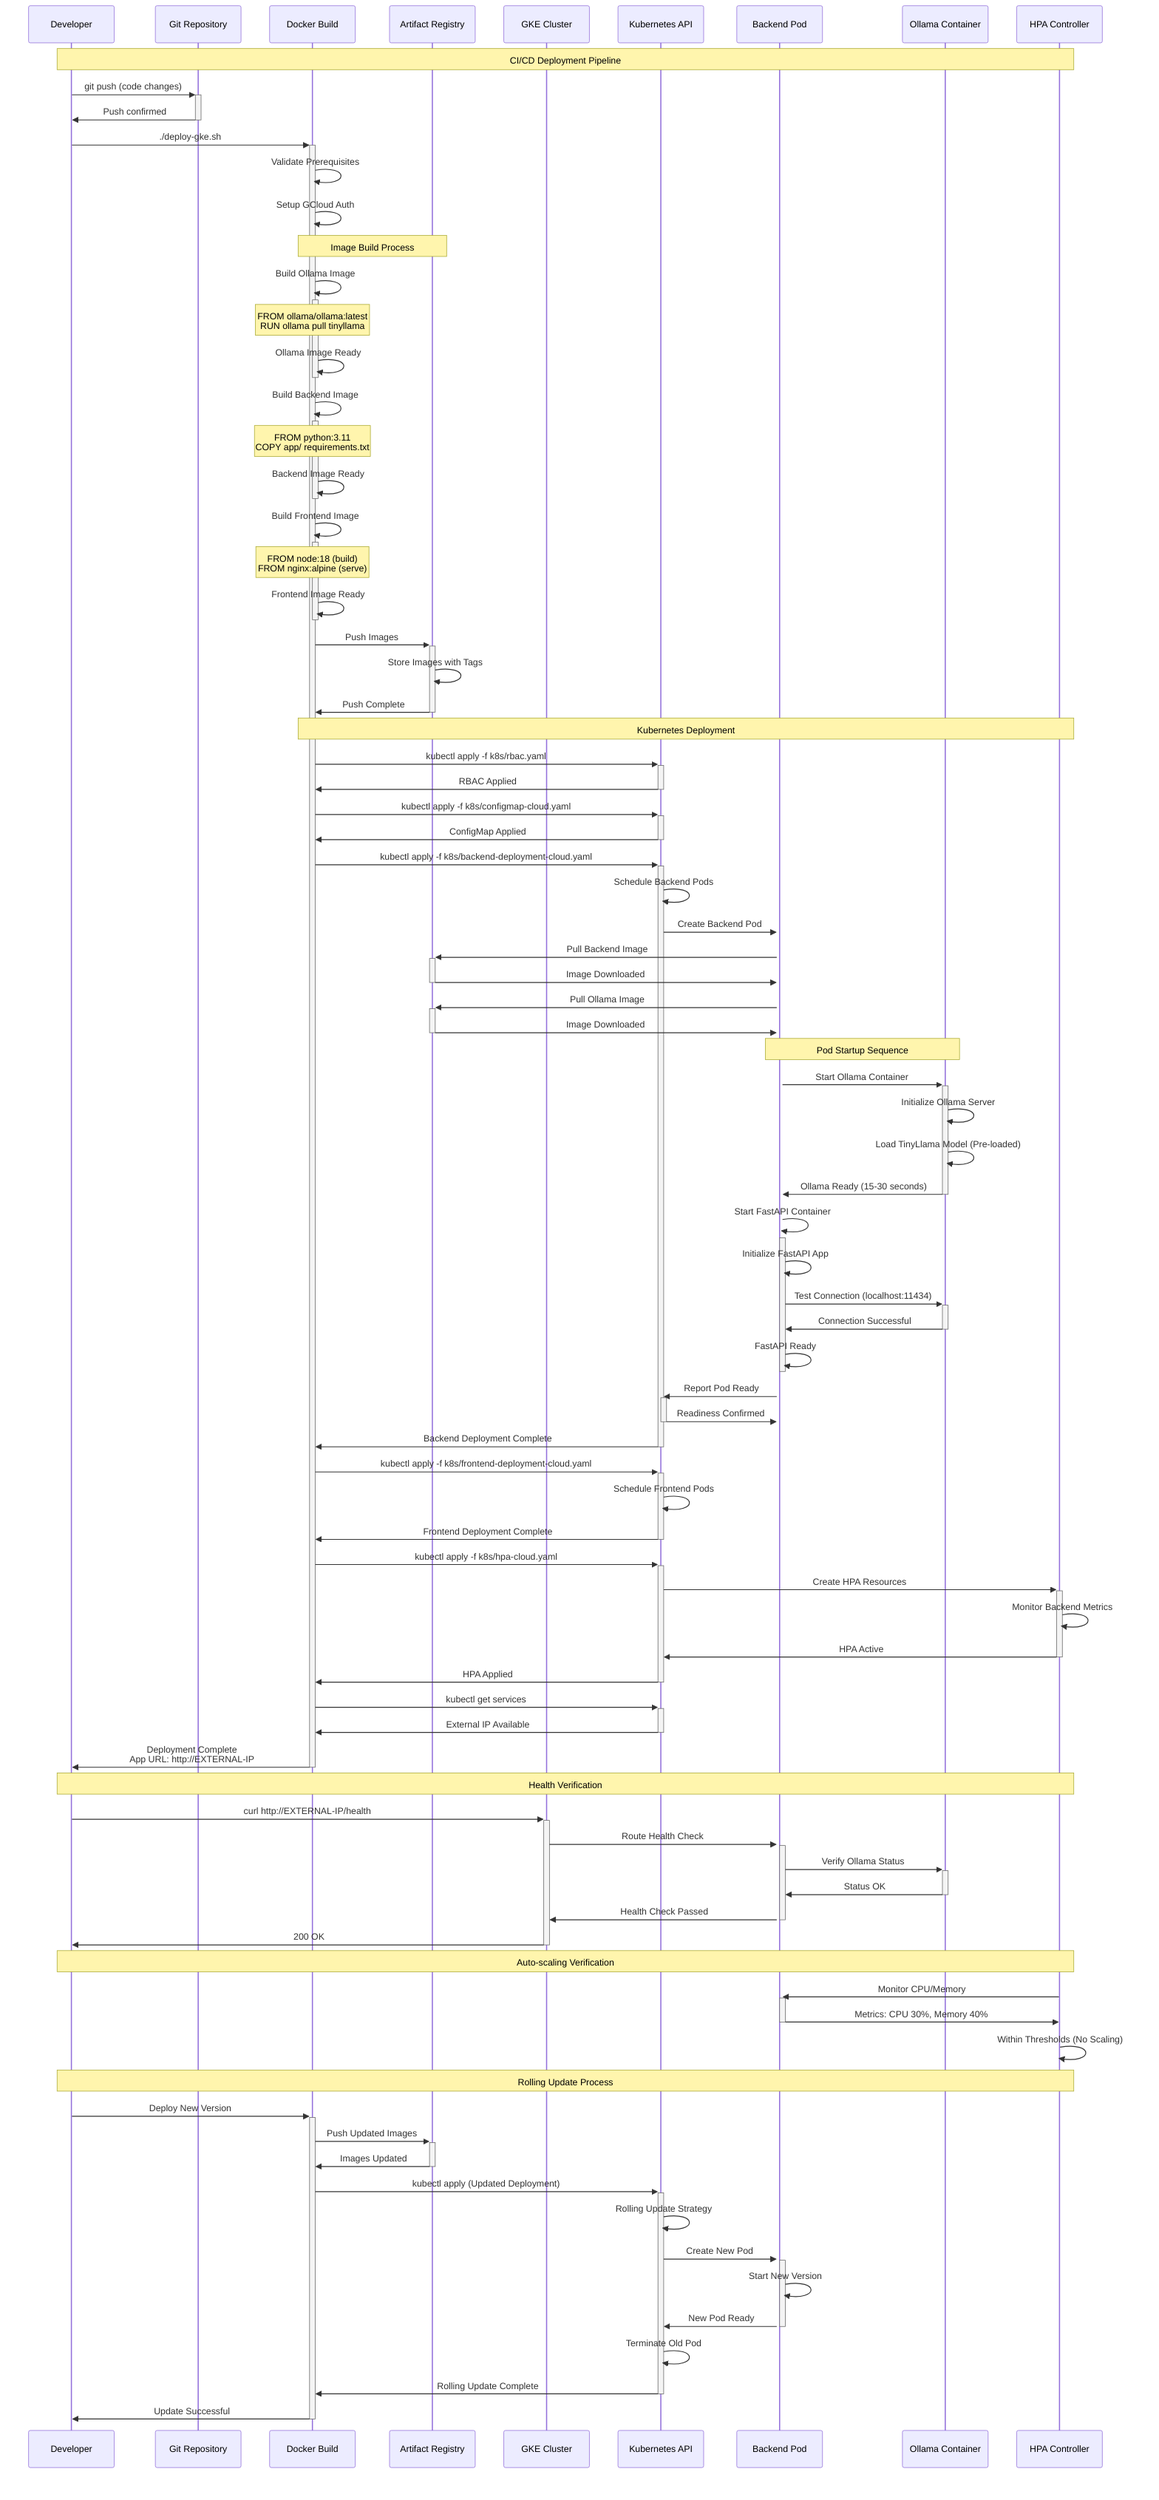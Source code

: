 sequenceDiagram
    participant DEV as Developer
    participant GIT as Git Repository
    participant DOCKER as Docker Build
    participant AR as Artifact Registry
    participant GKE as GKE Cluster
    participant K8S as Kubernetes API
    participant POD as Backend Pod
    participant OL as Ollama Container
    participant HPA as HPA Controller
    
    Note over DEV,HPA: CI/CD Deployment Pipeline
    
    DEV->>+GIT: git push (code changes)
    GIT->>-DEV: Push confirmed
    
    DEV->>+DOCKER: ./deploy-gke.sh
    DOCKER->>DOCKER: Validate Prerequisites
    DOCKER->>DOCKER: Setup GCloud Auth
    
    Note over DOCKER,AR: Image Build Process
    DOCKER->>+DOCKER: Build Ollama Image
    Note over DOCKER: FROM ollama/ollama:latest<br/>RUN ollama pull tinyllama
    DOCKER->>-DOCKER: Ollama Image Ready
    
    DOCKER->>+DOCKER: Build Backend Image
    Note over DOCKER: FROM python:3.11<br/>COPY app/ requirements.txt
    DOCKER->>-DOCKER: Backend Image Ready
    
    DOCKER->>+DOCKER: Build Frontend Image
    Note over DOCKER: FROM node:18 (build)<br/>FROM nginx:alpine (serve)
    DOCKER->>-DOCKER: Frontend Image Ready
    
    DOCKER->>+AR: Push Images
    AR->>AR: Store Images with Tags
    AR->>-DOCKER: Push Complete
    
    Note over DOCKER,HPA: Kubernetes Deployment
    DOCKER->>+K8S: kubectl apply -f k8s/rbac.yaml
    K8S->>-DOCKER: RBAC Applied
    
    DOCKER->>+K8S: kubectl apply -f k8s/configmap-cloud.yaml
    K8S->>-DOCKER: ConfigMap Applied
    
    DOCKER->>+K8S: kubectl apply -f k8s/backend-deployment-cloud.yaml
    K8S->>K8S: Schedule Backend Pods
    
    K8S->>+POD: Create Backend Pod
    POD->>+AR: Pull Backend Image
    AR->>-POD: Image Downloaded
    POD->>+AR: Pull Ollama Image
    AR->>-POD: Image Downloaded
    
    Note over POD,OL: Pod Startup Sequence
    POD->>+OL: Start Ollama Container
    OL->>OL: Initialize Ollama Server
    OL->>OL: Load TinyLlama Model (Pre-loaded)
    OL->>-POD: Ollama Ready (15-30 seconds)
    
    POD->>+POD: Start FastAPI Container
    POD->>POD: Initialize FastAPI App
    POD->>+OL: Test Connection (localhost:11434)
    OL->>-POD: Connection Successful
    POD->>-POD: FastAPI Ready
    
    POD->>+K8S: Report Pod Ready
    K8S->>-POD: Readiness Confirmed
    K8S->>-DOCKER: Backend Deployment Complete
    
    DOCKER->>+K8S: kubectl apply -f k8s/frontend-deployment-cloud.yaml
    K8S->>K8S: Schedule Frontend Pods
    K8S->>-DOCKER: Frontend Deployment Complete
    
    DOCKER->>+K8S: kubectl apply -f k8s/hpa-cloud.yaml
    K8S->>+HPA: Create HPA Resources
    HPA->>HPA: Monitor Backend Metrics
    HPA->>-K8S: HPA Active
    K8S->>-DOCKER: HPA Applied
    
    DOCKER->>+K8S: kubectl get services
    K8S->>-DOCKER: External IP Available
    DOCKER->>-DEV: Deployment Complete<br/>App URL: http://EXTERNAL-IP
    
    Note over DEV,HPA: Health Verification
    DEV->>+GKE: curl http://EXTERNAL-IP/health
    GKE->>+POD: Route Health Check
    POD->>+OL: Verify Ollama Status
    OL->>-POD: Status OK
    POD->>-GKE: Health Check Passed
    GKE->>-DEV: 200 OK
    
    Note over DEV,HPA: Auto-scaling Verification
    HPA->>+POD: Monitor CPU/Memory
    POD->>-HPA: Metrics: CPU 30%, Memory 40%
    HPA->>HPA: Within Thresholds (No Scaling)
    
    Note over DEV,HPA: Rolling Update Process
    DEV->>+DOCKER: Deploy New Version
    DOCKER->>+AR: Push Updated Images
    AR->>-DOCKER: Images Updated
    
    DOCKER->>+K8S: kubectl apply (Updated Deployment)
    K8S->>K8S: Rolling Update Strategy
    K8S->>+POD: Create New Pod
    POD->>POD: Start New Version
    POD->>-K8S: New Pod Ready
    K8S->>K8S: Terminate Old Pod
    K8S->>-DOCKER: Rolling Update Complete
    DOCKER->>-DEV: Update Successful